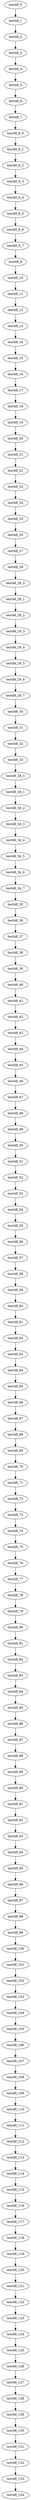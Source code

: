 digraph G {
test48_0->test48_1;
test48_1->test48_2;
test48_2->test48_3;
test48_3->test48_4;
test48_4->test48_5;
test48_5->test48_6;
test48_6->test48_7;
test48_7->test48_8_0;
test48_8_0->test48_8_1;
test48_8_1->test48_8_2;
test48_8_2->test48_8_3;
test48_8_3->test48_8_4;
test48_8_4->test48_8_5;
test48_8_5->test48_8_6;
test48_8_6->test48_8_7;
test48_8_7->test48_9;
test48_9->test48_10;
test48_10->test48_11;
test48_11->test48_12;
test48_12->test48_13;
test48_13->test48_14;
test48_14->test48_15;
test48_15->test48_16;
test48_16->test48_17;
test48_17->test48_18;
test48_18->test48_19;
test48_19->test48_20;
test48_20->test48_21;
test48_21->test48_22;
test48_22->test48_23;
test48_23->test48_24;
test48_24->test48_25;
test48_25->test48_26;
test48_26->test48_27;
test48_27->test48_28;
test48_28->test48_29_0;
test48_29_0->test48_29_1;
test48_29_1->test48_29_2;
test48_29_2->test48_29_3;
test48_29_3->test48_29_4;
test48_29_4->test48_29_5;
test48_29_5->test48_29_6;
test48_29_6->test48_29_7;
test48_29_7->test48_30;
test48_30->test48_31;
test48_31->test48_32;
test48_32->test48_33;
test48_33->test48_34_0;
test48_34_0->test48_34_1;
test48_34_1->test48_34_2;
test48_34_2->test48_34_3;
test48_34_3->test48_34_4;
test48_34_4->test48_34_5;
test48_34_5->test48_34_6;
test48_34_6->test48_34_7;
test48_34_7->test48_35;
test48_35->test48_36;
test48_36->test48_37;
test48_37->test48_38;
test48_38->test48_39;
test48_39->test48_40;
test48_40->test48_41;
test48_41->test48_42;
test48_42->test48_43;
test48_43->test48_44;
test48_44->test48_45;
test48_45->test48_46;
test48_46->test48_47;
test48_47->test48_48;
test48_48->test48_49;
test48_49->test48_50;
test48_50->test48_51;
test48_51->test48_52;
test48_52->test48_53;
test48_53->test48_54;
test48_54->test48_55;
test48_55->test48_56;
test48_56->test48_57;
test48_57->test48_58;
test48_58->test48_59;
test48_59->test48_60;
test48_60->test48_61;
test48_61->test48_62;
test48_62->test48_63;
test48_63->test48_64;
test48_64->test48_65;
test48_65->test48_66;
test48_66->test48_67;
test48_67->test48_68;
test48_68->test48_69;
test48_69->test48_70;
test48_70->test48_71;
test48_71->test48_72;
test48_72->test48_73;
test48_73->test48_74;
test48_74->test48_75;
test48_75->test48_76;
test48_76->test48_77;
test48_77->test48_78;
test48_78->test48_79;
test48_79->test48_80;
test48_80->test48_81;
test48_81->test48_82;
test48_82->test48_83;
test48_83->test48_84;
test48_84->test48_85;
test48_85->test48_86;
test48_86->test48_87;
test48_87->test48_88;
test48_88->test48_89;
test48_89->test48_90;
test48_90->test48_91;
test48_91->test48_92;
test48_92->test48_93;
test48_93->test48_94;
test48_94->test48_95;
test48_95->test48_96;
test48_96->test48_97;
test48_97->test48_98;
test48_98->test48_99;
test48_99->test48_100;
test48_100->test48_101;
test48_101->test48_102;
test48_102->test48_103;
test48_103->test48_104;
test48_104->test48_105;
test48_105->test48_106;
test48_106->test48_107;
test48_107->test48_108;
test48_108->test48_109;
test48_109->test48_110;
test48_110->test48_111;
test48_111->test48_112;
test48_112->test48_113;
test48_113->test48_114;
test48_114->test48_115;
test48_115->test48_116;
test48_116->test48_117;
test48_117->test48_118;
test48_118->test48_119;
test48_119->test48_120;
test48_120->test48_121;
test48_121->test48_122;
test48_122->test48_123;
test48_123->test48_124;
test48_124->test48_125;
test48_125->test48_126;
test48_126->test48_127;
test48_127->test48_128;
test48_128->test48_129;
test48_129->test48_130;
test48_130->test48_131;
test48_131->test48_132;
test48_132->test48_133;
test48_133->test48_134;

}
